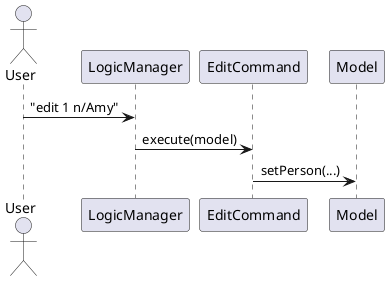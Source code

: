 @startuml
actor User
User -> LogicManager : "edit 1 n/Amy"
LogicManager -> EditCommand : execute(model)
EditCommand -> Model : setPerson(...)
@enduml
